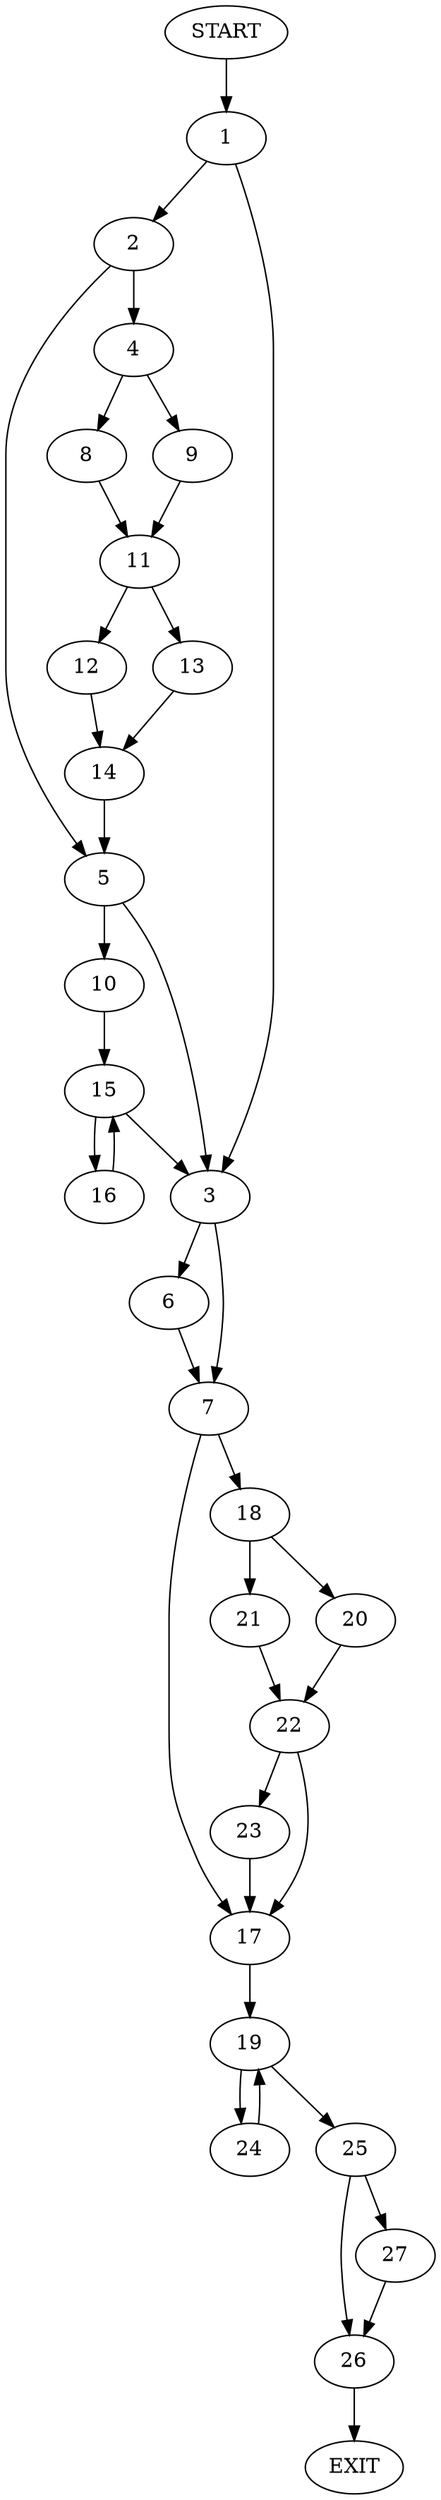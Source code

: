 digraph {
0 [label="START"]
28 [label="EXIT"]
0 -> 1
1 -> 2
1 -> 3
2 -> 4
2 -> 5
3 -> 6
3 -> 7
4 -> 8
4 -> 9
5 -> 3
5 -> 10
9 -> 11
8 -> 11
11 -> 12
11 -> 13
13 -> 14
12 -> 14
14 -> 5
10 -> 15
15 -> 3
15 -> 16
16 -> 15
7 -> 17
7 -> 18
6 -> 7
17 -> 19
18 -> 20
18 -> 21
21 -> 22
20 -> 22
22 -> 23
22 -> 17
23 -> 17
19 -> 24
19 -> 25
24 -> 19
25 -> 26
25 -> 27
26 -> 28
27 -> 26
}
